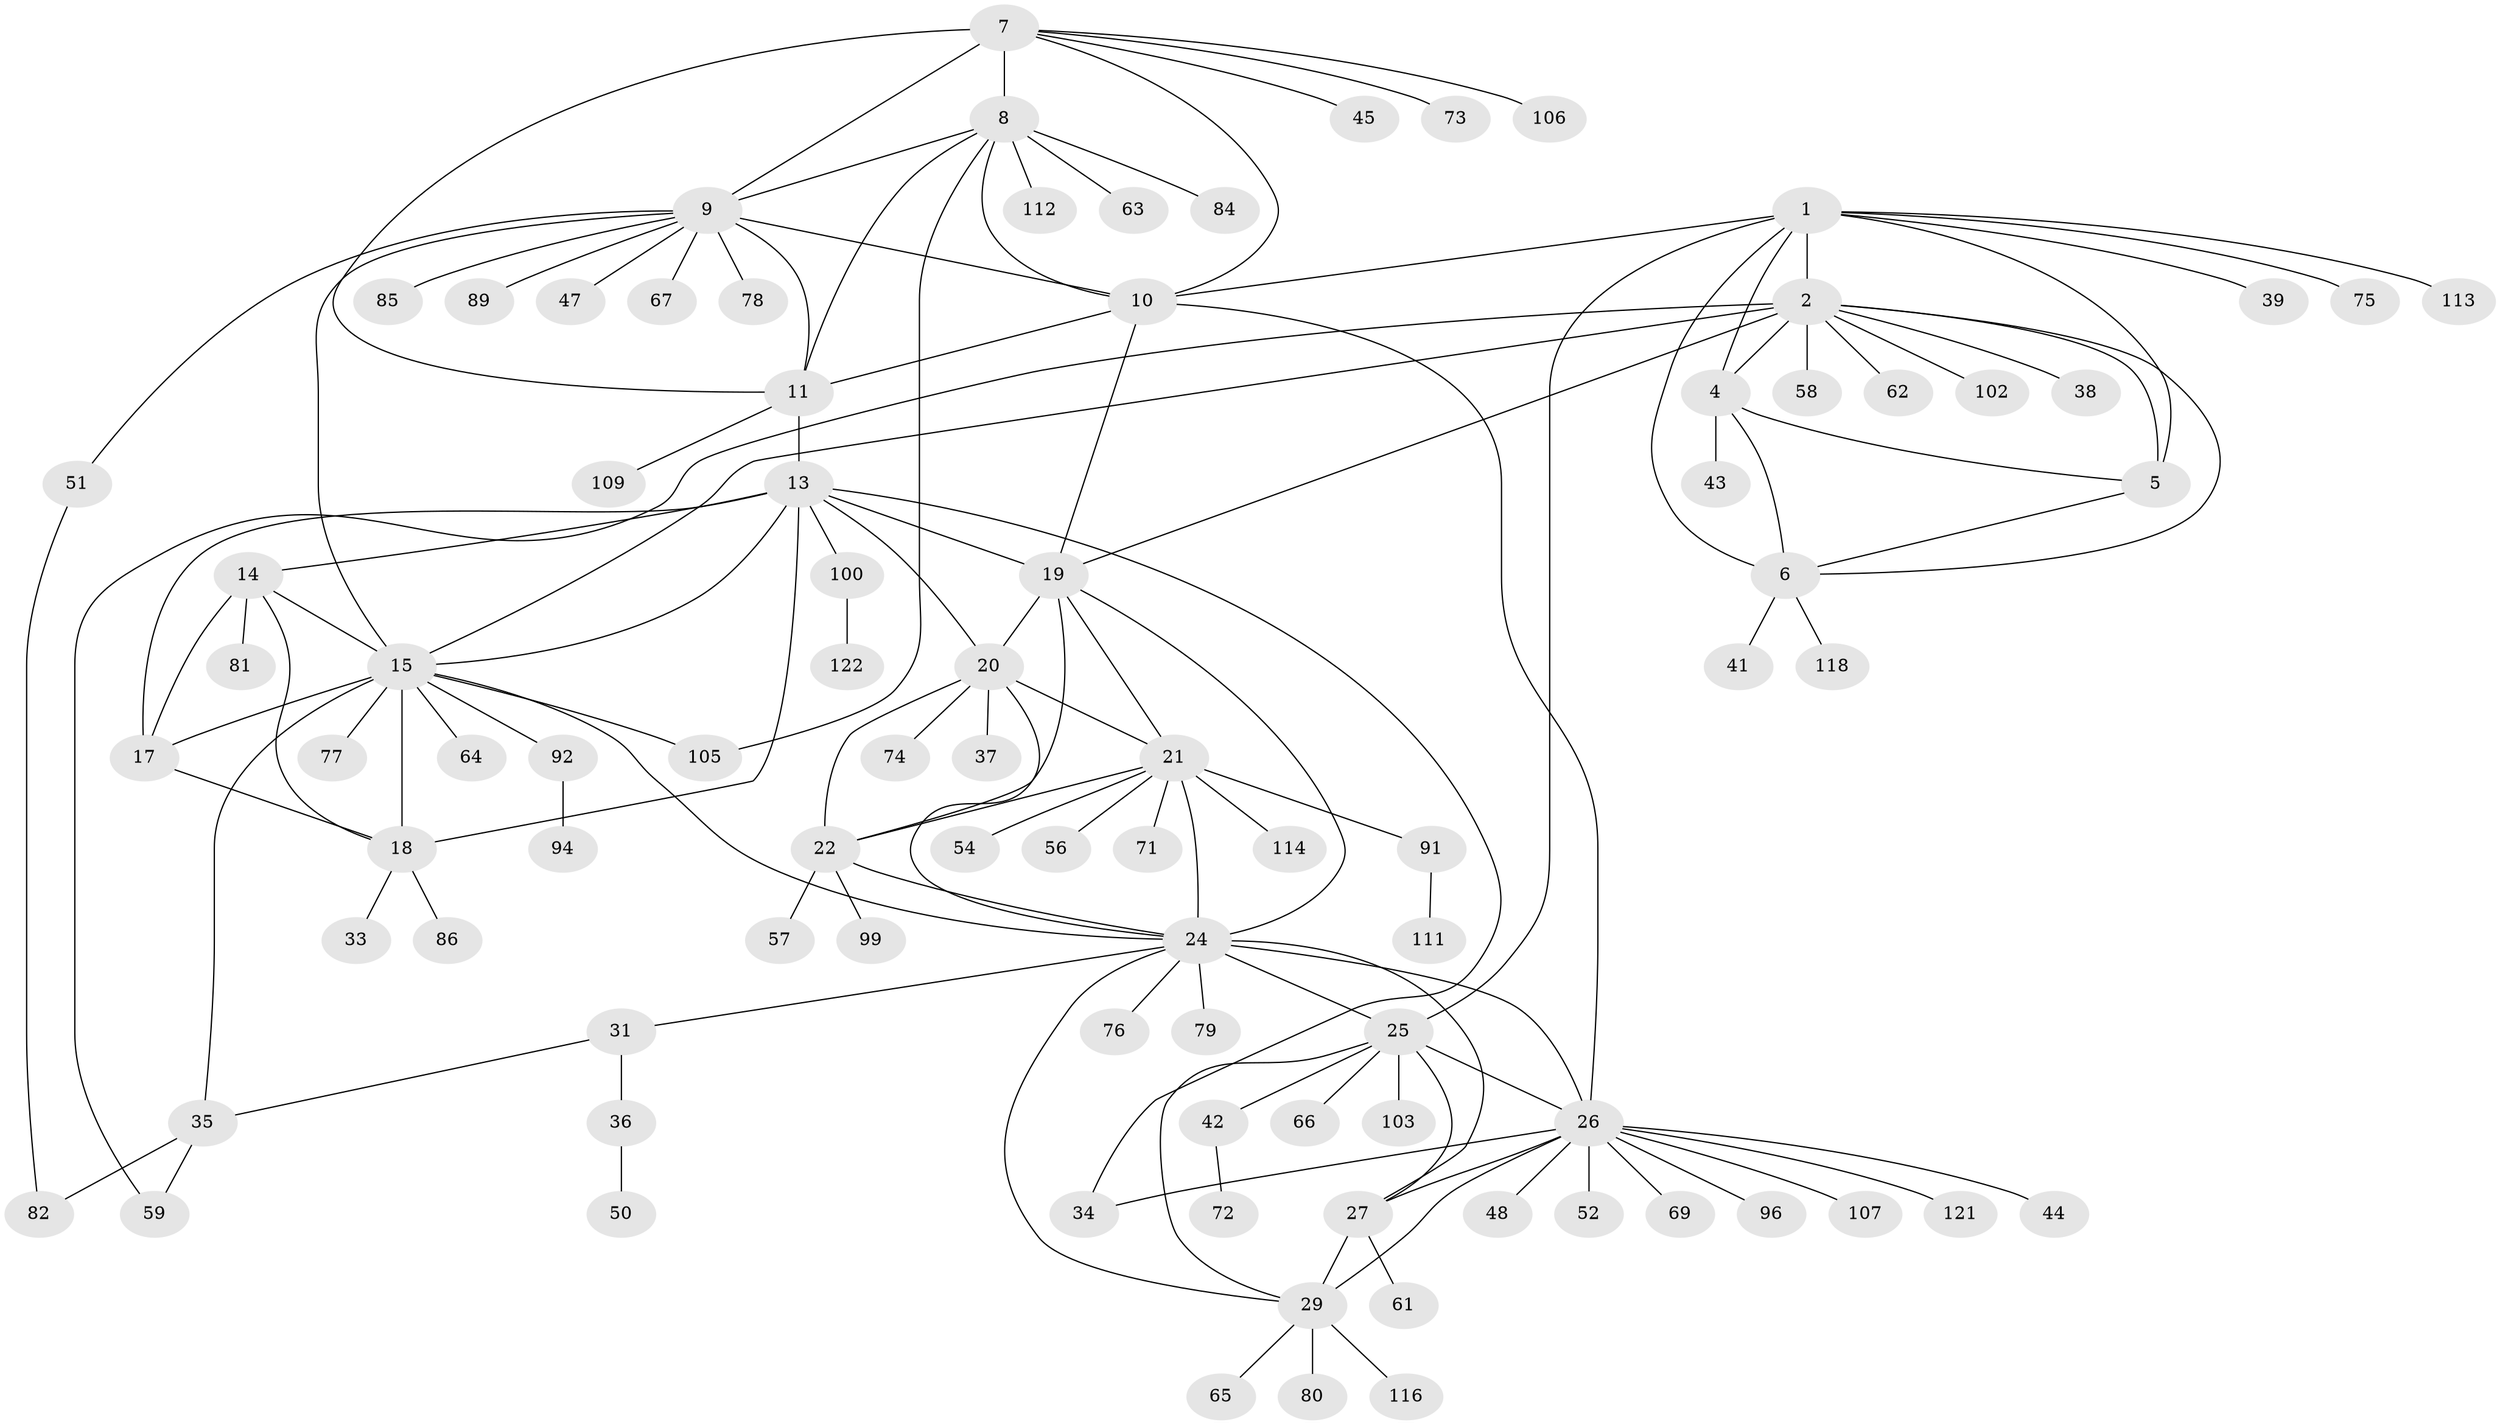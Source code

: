 // Generated by graph-tools (version 1.1) at 2025/24/03/03/25 07:24:12]
// undirected, 91 vertices, 133 edges
graph export_dot {
graph [start="1"]
  node [color=gray90,style=filled];
  1 [super="+3"];
  2 [super="+98"];
  4 [super="+83"];
  5;
  6 [super="+119"];
  7 [super="+12"];
  8 [super="+40"];
  9 [super="+32"];
  10;
  11;
  13 [super="+104"];
  14 [super="+46"];
  15 [super="+16"];
  17 [super="+53"];
  18 [super="+90"];
  19 [super="+49"];
  20 [super="+23"];
  21 [super="+101"];
  22 [super="+88"];
  24 [super="+28"];
  25 [super="+115"];
  26 [super="+30"];
  27 [super="+55"];
  29 [super="+70"];
  31 [super="+95"];
  33 [super="+87"];
  34;
  35 [super="+97"];
  36;
  37;
  38;
  39;
  41;
  42;
  43;
  44;
  45 [super="+117"];
  47 [super="+60"];
  48;
  50 [super="+93"];
  51;
  52 [super="+68"];
  54;
  56;
  57;
  58;
  59;
  61;
  62;
  63;
  64;
  65;
  66;
  67;
  69;
  71;
  72;
  73;
  74;
  75;
  76;
  77;
  78 [super="+120"];
  79;
  80;
  81;
  82;
  84;
  85;
  86 [super="+108"];
  89;
  91;
  92;
  94;
  96;
  99;
  100 [super="+110"];
  102;
  103;
  105;
  106;
  107;
  109;
  111;
  112;
  113;
  114;
  116;
  118;
  121;
  122;
  1 -- 2 [weight=2];
  1 -- 4 [weight=2];
  1 -- 5 [weight=2];
  1 -- 6 [weight=2];
  1 -- 113;
  1 -- 39;
  1 -- 10;
  1 -- 75;
  1 -- 25;
  2 -- 4;
  2 -- 5;
  2 -- 6;
  2 -- 19;
  2 -- 38;
  2 -- 58;
  2 -- 59;
  2 -- 62;
  2 -- 102;
  2 -- 15;
  4 -- 5;
  4 -- 6;
  4 -- 43;
  5 -- 6;
  6 -- 41;
  6 -- 118;
  7 -- 8 [weight=2];
  7 -- 9 [weight=2];
  7 -- 10 [weight=2];
  7 -- 11 [weight=2];
  7 -- 73;
  7 -- 106;
  7 -- 45;
  8 -- 9;
  8 -- 10;
  8 -- 11;
  8 -- 63;
  8 -- 105;
  8 -- 112;
  8 -- 84;
  9 -- 10;
  9 -- 11;
  9 -- 51;
  9 -- 67;
  9 -- 78;
  9 -- 85;
  9 -- 89;
  9 -- 47;
  9 -- 15;
  10 -- 11;
  10 -- 19;
  10 -- 26;
  11 -- 13;
  11 -- 109;
  13 -- 14;
  13 -- 15 [weight=2];
  13 -- 17;
  13 -- 18;
  13 -- 34;
  13 -- 100;
  13 -- 20;
  13 -- 19;
  14 -- 15 [weight=2];
  14 -- 17;
  14 -- 18;
  14 -- 81;
  15 -- 17 [weight=2];
  15 -- 18 [weight=2];
  15 -- 64;
  15 -- 77;
  15 -- 92;
  15 -- 35;
  15 -- 105;
  15 -- 24;
  17 -- 18;
  18 -- 33;
  18 -- 86;
  19 -- 20 [weight=2];
  19 -- 21;
  19 -- 22;
  19 -- 24;
  20 -- 21 [weight=2];
  20 -- 22 [weight=2];
  20 -- 24 [weight=2];
  20 -- 37;
  20 -- 74;
  21 -- 22;
  21 -- 24;
  21 -- 54;
  21 -- 56;
  21 -- 71;
  21 -- 91;
  21 -- 114;
  22 -- 24;
  22 -- 57;
  22 -- 99;
  24 -- 76;
  24 -- 79;
  24 -- 25;
  24 -- 26 [weight=2];
  24 -- 27;
  24 -- 29;
  24 -- 31;
  25 -- 26 [weight=2];
  25 -- 27;
  25 -- 29;
  25 -- 42;
  25 -- 66;
  25 -- 103;
  26 -- 27 [weight=2];
  26 -- 29 [weight=2];
  26 -- 34;
  26 -- 44;
  26 -- 48;
  26 -- 52;
  26 -- 69;
  26 -- 96;
  26 -- 121;
  26 -- 107;
  27 -- 29;
  27 -- 61;
  29 -- 65;
  29 -- 80;
  29 -- 116;
  31 -- 35;
  31 -- 36;
  35 -- 59;
  35 -- 82;
  36 -- 50;
  42 -- 72;
  51 -- 82;
  91 -- 111;
  92 -- 94;
  100 -- 122;
}
